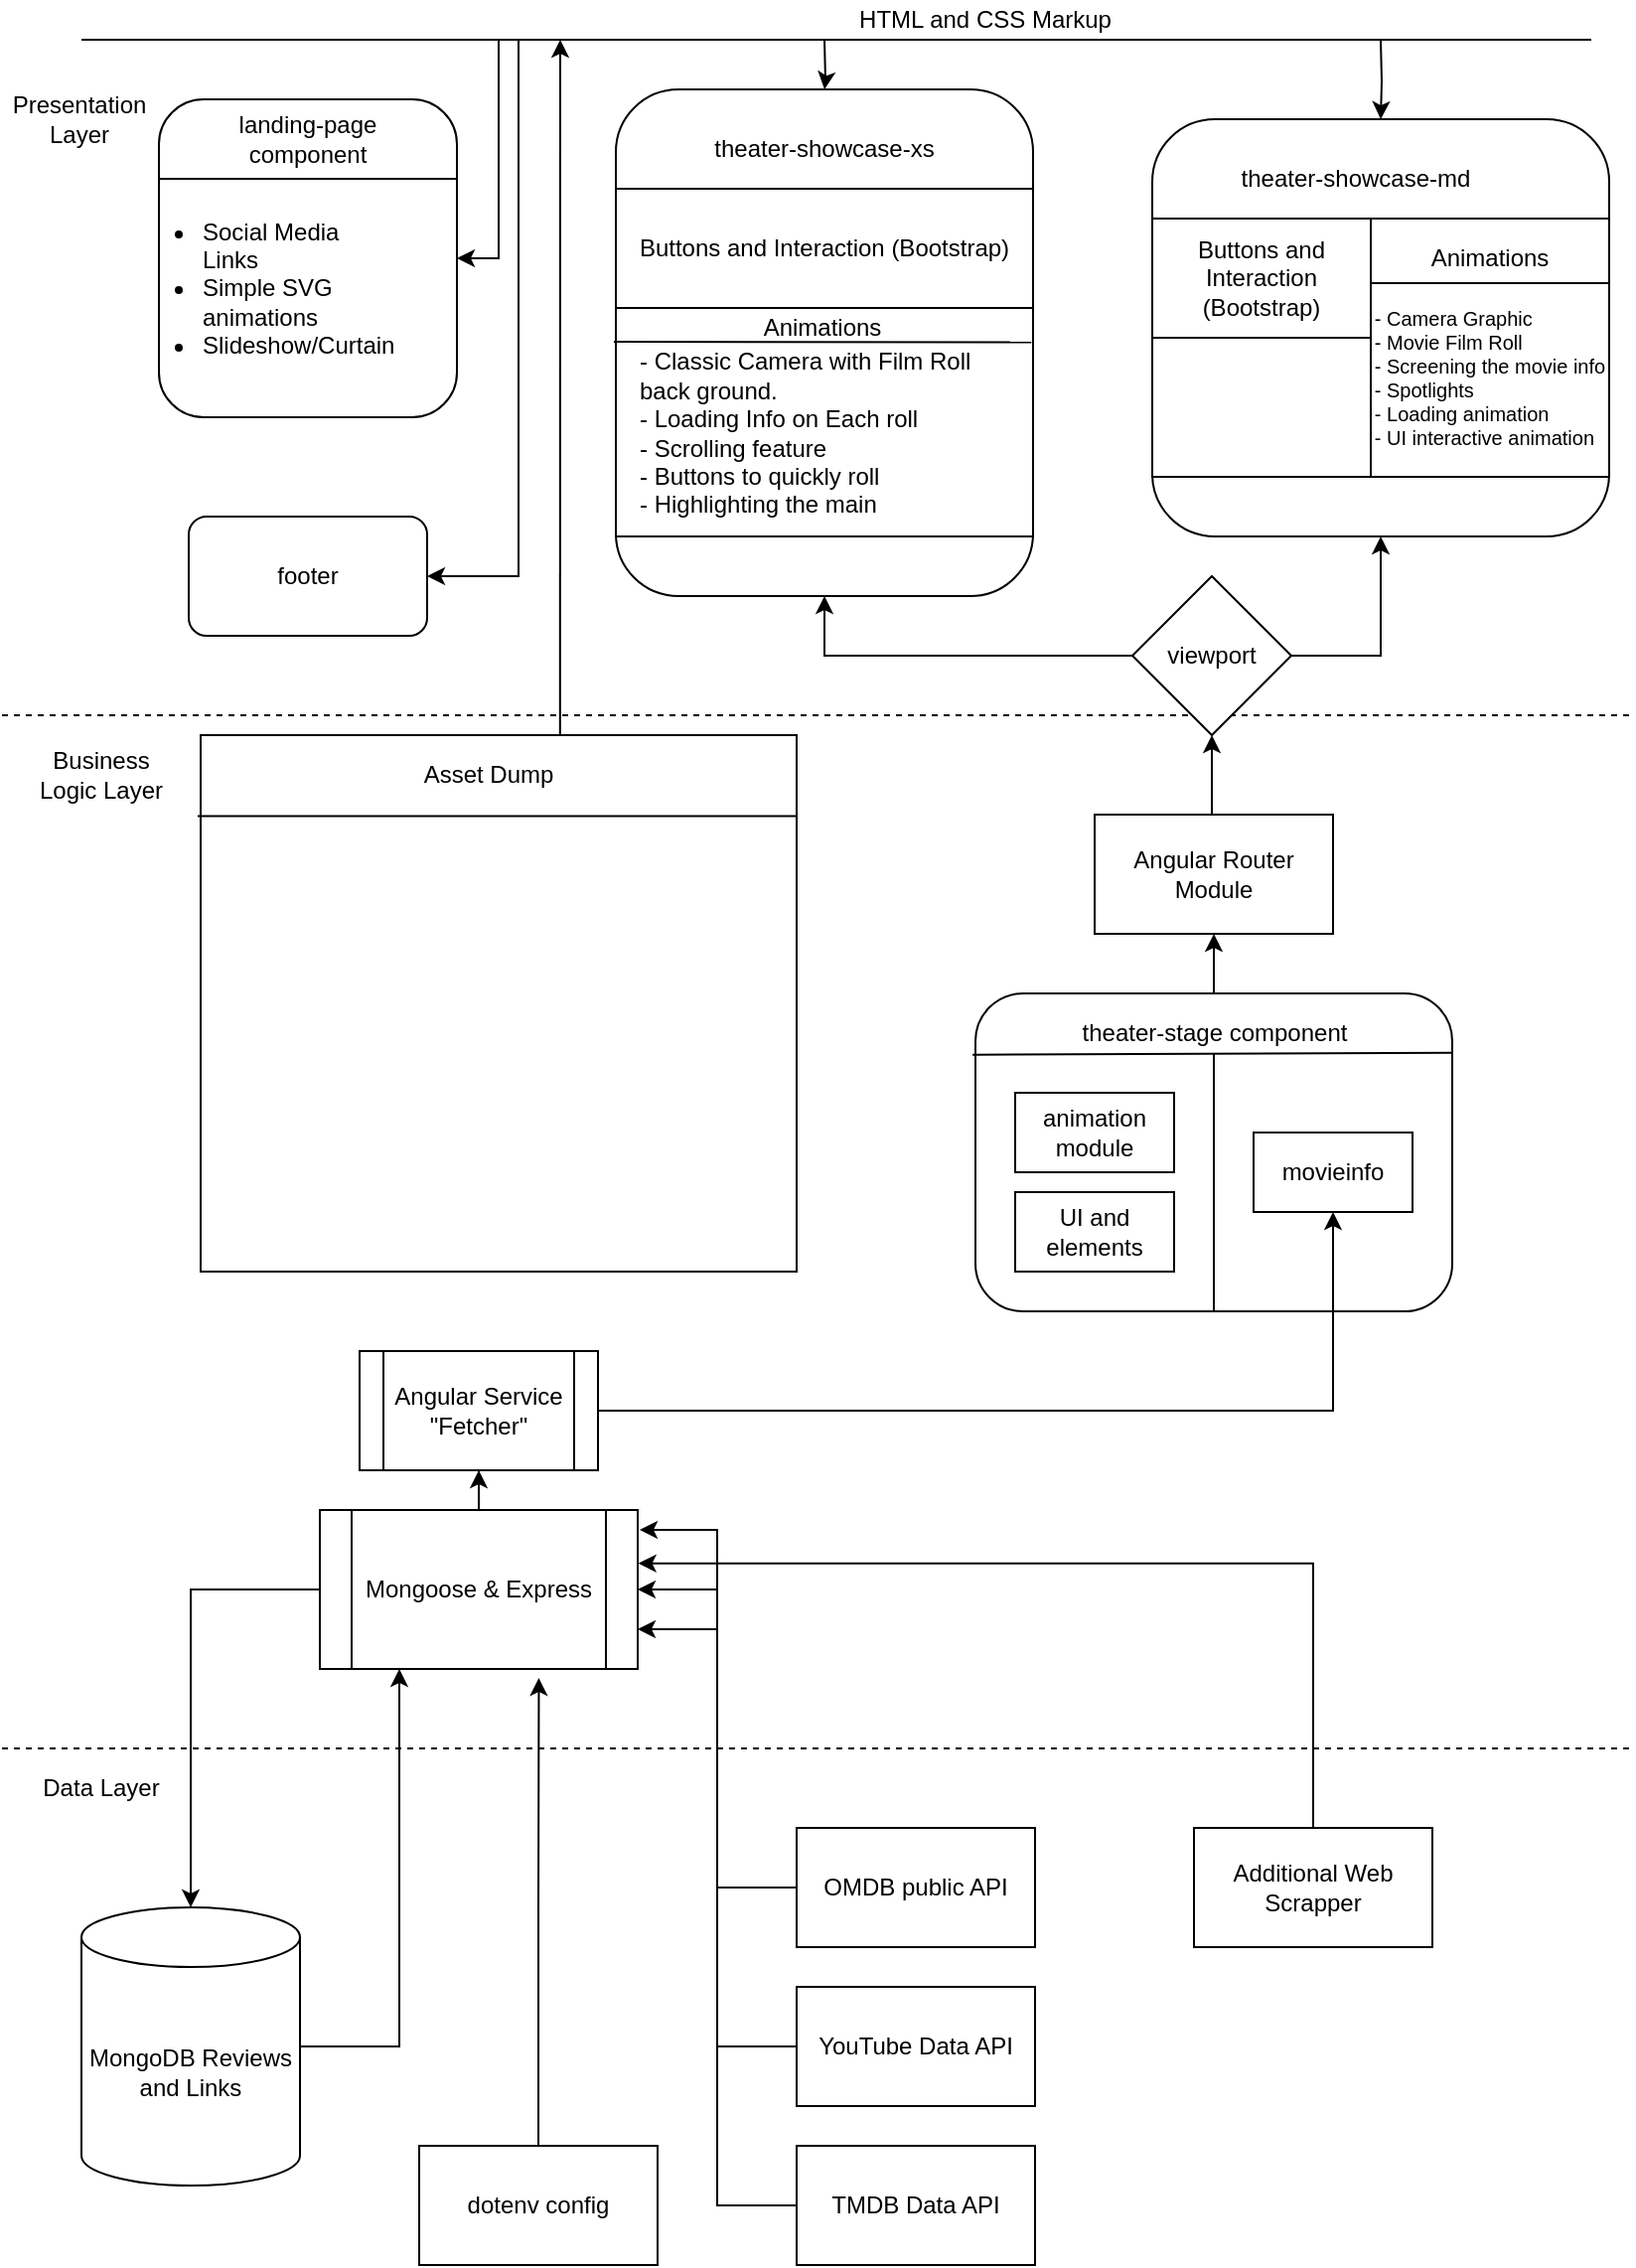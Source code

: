 <mxfile version="13.10.4" type="device"><diagram id="C5RBs43oDa-KdzZeNtuy" name="Page-1"><mxGraphModel dx="1517" dy="994" grid="1" gridSize="10" guides="1" tooltips="1" connect="1" arrows="1" fold="1" page="1" pageScale="1" pageWidth="827" pageHeight="1169" math="0" shadow="0"><root><mxCell id="WIyWlLk6GJQsqaUBKTNV-0"/><mxCell id="WIyWlLk6GJQsqaUBKTNV-1" parent="WIyWlLk6GJQsqaUBKTNV-0"/><mxCell id="h5FsPJ3BeWU3kqD3JwBO-0" value="" style="endArrow=none;dashed=1;html=1;" edge="1" parent="WIyWlLk6GJQsqaUBKTNV-1"><mxGeometry width="50" height="50" relative="1" as="geometry"><mxPoint y="880" as="sourcePoint"/><mxPoint x="820" y="880" as="targetPoint"/></mxGeometry></mxCell><mxCell id="h5FsPJ3BeWU3kqD3JwBO-2" value="Data Layer" style="text;html=1;strokeColor=none;fillColor=none;align=center;verticalAlign=middle;whiteSpace=wrap;rounded=0;" vertex="1" parent="WIyWlLk6GJQsqaUBKTNV-1"><mxGeometry x="10" y="890" width="80" height="20" as="geometry"/></mxCell><mxCell id="h5FsPJ3BeWU3kqD3JwBO-3" value="Business Logic Layer" style="text;html=1;strokeColor=none;fillColor=none;align=center;verticalAlign=middle;whiteSpace=wrap;rounded=0;" vertex="1" parent="WIyWlLk6GJQsqaUBKTNV-1"><mxGeometry x="10" y="380" width="80" height="20" as="geometry"/></mxCell><mxCell id="h5FsPJ3BeWU3kqD3JwBO-4" value="Presentation Layer" style="text;html=1;strokeColor=none;fillColor=none;align=center;verticalAlign=middle;whiteSpace=wrap;rounded=0;" vertex="1" parent="WIyWlLk6GJQsqaUBKTNV-1"><mxGeometry x="19" y="50" width="40" height="20" as="geometry"/></mxCell><mxCell id="h5FsPJ3BeWU3kqD3JwBO-24" style="edgeStyle=orthogonalEdgeStyle;rounded=0;orthogonalLoop=1;jettySize=auto;html=1;" edge="1" parent="WIyWlLk6GJQsqaUBKTNV-1" source="h5FsPJ3BeWU3kqD3JwBO-5" target="h5FsPJ3BeWU3kqD3JwBO-13"><mxGeometry relative="1" as="geometry"><Array as="points"><mxPoint x="200" y="1030"/></Array></mxGeometry></mxCell><mxCell id="h5FsPJ3BeWU3kqD3JwBO-5" value="&lt;div&gt;MongoDB Reviews&lt;/div&gt;&lt;div&gt;and Links&lt;br&gt;&lt;/div&gt;" style="shape=cylinder3;whiteSpace=wrap;html=1;boundedLbl=1;backgroundOutline=1;size=15;" vertex="1" parent="WIyWlLk6GJQsqaUBKTNV-1"><mxGeometry x="40" y="960" width="110" height="140" as="geometry"/></mxCell><mxCell id="h5FsPJ3BeWU3kqD3JwBO-7" value="Angular Service &quot;Fetcher&quot;" style="shape=process;whiteSpace=wrap;html=1;backgroundOutline=1;" vertex="1" parent="WIyWlLk6GJQsqaUBKTNV-1"><mxGeometry x="180" y="680" width="120" height="60" as="geometry"/></mxCell><mxCell id="h5FsPJ3BeWU3kqD3JwBO-61" style="edgeStyle=orthogonalEdgeStyle;rounded=0;orthogonalLoop=1;jettySize=auto;html=1;entryX=1;entryY=0.5;entryDx=0;entryDy=0;" edge="1" parent="WIyWlLk6GJQsqaUBKTNV-1" source="h5FsPJ3BeWU3kqD3JwBO-8" target="h5FsPJ3BeWU3kqD3JwBO-13"><mxGeometry relative="1" as="geometry"/></mxCell><mxCell id="h5FsPJ3BeWU3kqD3JwBO-8" value="OMDB public API" style="rounded=0;whiteSpace=wrap;html=1;" vertex="1" parent="WIyWlLk6GJQsqaUBKTNV-1"><mxGeometry x="400" y="920" width="120" height="60" as="geometry"/></mxCell><mxCell id="h5FsPJ3BeWU3kqD3JwBO-20" style="edgeStyle=orthogonalEdgeStyle;rounded=0;orthogonalLoop=1;jettySize=auto;html=1;entryX=1;entryY=0.75;entryDx=0;entryDy=0;" edge="1" parent="WIyWlLk6GJQsqaUBKTNV-1" source="h5FsPJ3BeWU3kqD3JwBO-9" target="h5FsPJ3BeWU3kqD3JwBO-13"><mxGeometry relative="1" as="geometry"/></mxCell><mxCell id="h5FsPJ3BeWU3kqD3JwBO-9" value="YouTube Data API" style="rounded=0;whiteSpace=wrap;html=1;" vertex="1" parent="WIyWlLk6GJQsqaUBKTNV-1"><mxGeometry x="400" y="1000" width="120" height="60" as="geometry"/></mxCell><mxCell id="h5FsPJ3BeWU3kqD3JwBO-21" style="edgeStyle=orthogonalEdgeStyle;rounded=0;orthogonalLoop=1;jettySize=auto;html=1;" edge="1" parent="WIyWlLk6GJQsqaUBKTNV-1" source="h5FsPJ3BeWU3kqD3JwBO-10"><mxGeometry relative="1" as="geometry"><mxPoint x="321" y="770" as="targetPoint"/><Array as="points"><mxPoint x="360" y="1110"/><mxPoint x="360" y="770"/><mxPoint x="321" y="770"/></Array></mxGeometry></mxCell><mxCell id="h5FsPJ3BeWU3kqD3JwBO-10" value="TMDB Data API" style="rounded=0;whiteSpace=wrap;html=1;" vertex="1" parent="WIyWlLk6GJQsqaUBKTNV-1"><mxGeometry x="400" y="1080" width="120" height="60" as="geometry"/></mxCell><mxCell id="h5FsPJ3BeWU3kqD3JwBO-63" style="edgeStyle=orthogonalEdgeStyle;rounded=0;orthogonalLoop=1;jettySize=auto;html=1;entryX=1.002;entryY=0.336;entryDx=0;entryDy=0;entryPerimeter=0;" edge="1" parent="WIyWlLk6GJQsqaUBKTNV-1" source="h5FsPJ3BeWU3kqD3JwBO-11" target="h5FsPJ3BeWU3kqD3JwBO-13"><mxGeometry relative="1" as="geometry"><Array as="points"><mxPoint x="660" y="787"/></Array></mxGeometry></mxCell><mxCell id="h5FsPJ3BeWU3kqD3JwBO-11" value="Additional Web Scrapper" style="rounded=0;whiteSpace=wrap;html=1;" vertex="1" parent="WIyWlLk6GJQsqaUBKTNV-1"><mxGeometry x="600" y="920" width="120" height="60" as="geometry"/></mxCell><mxCell id="h5FsPJ3BeWU3kqD3JwBO-23" style="edgeStyle=orthogonalEdgeStyle;rounded=0;orthogonalLoop=1;jettySize=auto;html=1;" edge="1" parent="WIyWlLk6GJQsqaUBKTNV-1" source="h5FsPJ3BeWU3kqD3JwBO-13" target="h5FsPJ3BeWU3kqD3JwBO-5"><mxGeometry relative="1" as="geometry"/></mxCell><mxCell id="h5FsPJ3BeWU3kqD3JwBO-25" style="edgeStyle=orthogonalEdgeStyle;rounded=0;orthogonalLoop=1;jettySize=auto;html=1;entryX=0.5;entryY=1;entryDx=0;entryDy=0;" edge="1" parent="WIyWlLk6GJQsqaUBKTNV-1" source="h5FsPJ3BeWU3kqD3JwBO-13" target="h5FsPJ3BeWU3kqD3JwBO-7"><mxGeometry relative="1" as="geometry"/></mxCell><mxCell id="h5FsPJ3BeWU3kqD3JwBO-13" value="Mongoose &amp;amp; Express " style="shape=process;whiteSpace=wrap;html=1;backgroundOutline=1;" vertex="1" parent="WIyWlLk6GJQsqaUBKTNV-1"><mxGeometry x="160" y="760" width="160" height="80" as="geometry"/></mxCell><mxCell id="h5FsPJ3BeWU3kqD3JwBO-15" style="edgeStyle=orthogonalEdgeStyle;rounded=0;orthogonalLoop=1;jettySize=auto;html=1;entryX=0.689;entryY=1.057;entryDx=0;entryDy=0;entryPerimeter=0;" edge="1" parent="WIyWlLk6GJQsqaUBKTNV-1" source="h5FsPJ3BeWU3kqD3JwBO-14" target="h5FsPJ3BeWU3kqD3JwBO-13"><mxGeometry relative="1" as="geometry"/></mxCell><mxCell id="h5FsPJ3BeWU3kqD3JwBO-14" value="dotenv config" style="rounded=0;whiteSpace=wrap;html=1;" vertex="1" parent="WIyWlLk6GJQsqaUBKTNV-1"><mxGeometry x="210" y="1080" width="120" height="60" as="geometry"/></mxCell><mxCell id="h5FsPJ3BeWU3kqD3JwBO-81" style="edgeStyle=orthogonalEdgeStyle;rounded=0;orthogonalLoop=1;jettySize=auto;html=1;exitX=0.5;exitY=0;exitDx=0;exitDy=0;entryX=0.5;entryY=1;entryDx=0;entryDy=0;" edge="1" parent="WIyWlLk6GJQsqaUBKTNV-1" source="h5FsPJ3BeWU3kqD3JwBO-27" target="h5FsPJ3BeWU3kqD3JwBO-71"><mxGeometry relative="1" as="geometry"/></mxCell><mxCell id="h5FsPJ3BeWU3kqD3JwBO-27" value="" style="rounded=1;whiteSpace=wrap;html=1;" vertex="1" parent="WIyWlLk6GJQsqaUBKTNV-1"><mxGeometry x="490" y="500" width="240" height="160" as="geometry"/></mxCell><mxCell id="h5FsPJ3BeWU3kqD3JwBO-28" value="" style="endArrow=none;html=1;exitX=-0.006;exitY=0.193;exitDx=0;exitDy=0;exitPerimeter=0;entryX=1;entryY=0.187;entryDx=0;entryDy=0;entryPerimeter=0;" edge="1" parent="WIyWlLk6GJQsqaUBKTNV-1" source="h5FsPJ3BeWU3kqD3JwBO-27" target="h5FsPJ3BeWU3kqD3JwBO-27"><mxGeometry width="50" height="50" relative="1" as="geometry"><mxPoint x="60" y="580" as="sourcePoint"/><mxPoint x="110" y="530" as="targetPoint"/></mxGeometry></mxCell><mxCell id="h5FsPJ3BeWU3kqD3JwBO-29" value="" style="endArrow=none;html=1;exitX=0.5;exitY=1;exitDx=0;exitDy=0;entryX=0.5;entryY=1;entryDx=0;entryDy=0;" edge="1" parent="WIyWlLk6GJQsqaUBKTNV-1" source="h5FsPJ3BeWU3kqD3JwBO-27" target="h5FsPJ3BeWU3kqD3JwBO-30"><mxGeometry width="50" height="50" relative="1" as="geometry"><mxPoint x="190" y="640" as="sourcePoint"/><mxPoint x="210" y="560" as="targetPoint"/></mxGeometry></mxCell><mxCell id="h5FsPJ3BeWU3kqD3JwBO-30" value="theater-stage component" style="text;html=1;strokeColor=none;fillColor=none;align=center;verticalAlign=middle;whiteSpace=wrap;rounded=0;" vertex="1" parent="WIyWlLk6GJQsqaUBKTNV-1"><mxGeometry x="537.5" y="510" width="145" height="20" as="geometry"/></mxCell><mxCell id="h5FsPJ3BeWU3kqD3JwBO-31" value="movieinfo" style="rounded=0;whiteSpace=wrap;html=1;" vertex="1" parent="WIyWlLk6GJQsqaUBKTNV-1"><mxGeometry x="630" y="570" width="80" height="40" as="geometry"/></mxCell><mxCell id="h5FsPJ3BeWU3kqD3JwBO-33" value="animation module" style="rounded=0;whiteSpace=wrap;html=1;" vertex="1" parent="WIyWlLk6GJQsqaUBKTNV-1"><mxGeometry x="510" y="550" width="80" height="40" as="geometry"/></mxCell><mxCell id="h5FsPJ3BeWU3kqD3JwBO-117" style="edgeStyle=orthogonalEdgeStyle;rounded=0;orthogonalLoop=1;jettySize=auto;html=1;" edge="1" parent="WIyWlLk6GJQsqaUBKTNV-1" target="h5FsPJ3BeWU3kqD3JwBO-34"><mxGeometry relative="1" as="geometry"><mxPoint x="240" y="20" as="sourcePoint"/><Array as="points"><mxPoint x="250" y="20"/><mxPoint x="250" y="130"/></Array></mxGeometry></mxCell><mxCell id="h5FsPJ3BeWU3kqD3JwBO-34" value="" style="rounded=1;whiteSpace=wrap;html=1;" vertex="1" parent="WIyWlLk6GJQsqaUBKTNV-1"><mxGeometry x="79" y="50" width="150" height="160" as="geometry"/></mxCell><mxCell id="h5FsPJ3BeWU3kqD3JwBO-40" value="" style="endArrow=none;html=1;exitX=0;exitY=0.25;exitDx=0;exitDy=0;entryX=1;entryY=0.25;entryDx=0;entryDy=0;" edge="1" parent="WIyWlLk6GJQsqaUBKTNV-1" source="h5FsPJ3BeWU3kqD3JwBO-34" target="h5FsPJ3BeWU3kqD3JwBO-34"><mxGeometry width="50" height="50" relative="1" as="geometry"><mxPoint x="49" y="170" as="sourcePoint"/><mxPoint x="99" y="120" as="targetPoint"/></mxGeometry></mxCell><mxCell id="h5FsPJ3BeWU3kqD3JwBO-41" value="&lt;div&gt;landing-page component&lt;/div&gt;" style="text;html=1;strokeColor=none;fillColor=none;align=center;verticalAlign=middle;whiteSpace=wrap;rounded=0;" vertex="1" parent="WIyWlLk6GJQsqaUBKTNV-1"><mxGeometry x="109" y="60" width="90" height="20" as="geometry"/></mxCell><mxCell id="h5FsPJ3BeWU3kqD3JwBO-42" value="&lt;ul&gt;&lt;li&gt;Social Media Links&lt;/li&gt;&lt;li&gt;Simple SVG animations &lt;br&gt;&lt;/li&gt;&lt;li&gt;Slideshow/Curtain&lt;br&gt;&lt;/li&gt;&lt;/ul&gt;" style="text;html=1;strokeColor=none;fillColor=none;align=left;verticalAlign=middle;whiteSpace=wrap;rounded=0;" vertex="1" parent="WIyWlLk6GJQsqaUBKTNV-1"><mxGeometry x="59" y="90" width="130" height="110" as="geometry"/></mxCell><mxCell id="h5FsPJ3BeWU3kqD3JwBO-119" style="edgeStyle=orthogonalEdgeStyle;rounded=0;orthogonalLoop=1;jettySize=auto;html=1;" edge="1" parent="WIyWlLk6GJQsqaUBKTNV-1" target="h5FsPJ3BeWU3kqD3JwBO-43"><mxGeometry relative="1" as="geometry"><mxPoint x="694" y="20" as="sourcePoint"/></mxGeometry></mxCell><mxCell id="h5FsPJ3BeWU3kqD3JwBO-43" value="" style="rounded=1;whiteSpace=wrap;html=1;" vertex="1" parent="WIyWlLk6GJQsqaUBKTNV-1"><mxGeometry x="579" y="60" width="230" height="210" as="geometry"/></mxCell><mxCell id="h5FsPJ3BeWU3kqD3JwBO-44" value="" style="endArrow=none;html=1;exitX=0;exitY=0;exitDx=0;exitDy=0;" edge="1" parent="WIyWlLk6GJQsqaUBKTNV-1" source="h5FsPJ3BeWU3kqD3JwBO-46"><mxGeometry width="50" height="50" relative="1" as="geometry"><mxPoint x="569" y="110" as="sourcePoint"/><mxPoint x="809" y="110" as="targetPoint"/></mxGeometry></mxCell><mxCell id="h5FsPJ3BeWU3kqD3JwBO-45" value="theater-showcase-md" style="text;html=1;strokeColor=none;fillColor=none;align=center;verticalAlign=middle;whiteSpace=wrap;rounded=0;" vertex="1" parent="WIyWlLk6GJQsqaUBKTNV-1"><mxGeometry x="619" y="80" width="125" height="20" as="geometry"/></mxCell><mxCell id="h5FsPJ3BeWU3kqD3JwBO-46" value="Buttons and Interaction (Bootstrap)" style="rounded=0;whiteSpace=wrap;html=1;" vertex="1" parent="WIyWlLk6GJQsqaUBKTNV-1"><mxGeometry x="579" y="110" width="110" height="60" as="geometry"/></mxCell><mxCell id="h5FsPJ3BeWU3kqD3JwBO-48" value="" style="rounded=0;whiteSpace=wrap;html=1;align=left;" vertex="1" parent="WIyWlLk6GJQsqaUBKTNV-1"><mxGeometry x="689" y="110" width="120" height="130" as="geometry"/></mxCell><mxCell id="h5FsPJ3BeWU3kqD3JwBO-49" value="" style="endArrow=none;html=1;exitX=0;exitY=0.25;exitDx=0;exitDy=0;entryX=1;entryY=0.25;entryDx=0;entryDy=0;" edge="1" parent="WIyWlLk6GJQsqaUBKTNV-1" source="h5FsPJ3BeWU3kqD3JwBO-48" target="h5FsPJ3BeWU3kqD3JwBO-48"><mxGeometry width="50" height="50" relative="1" as="geometry"><mxPoint x="769" y="240" as="sourcePoint"/><mxPoint x="819" y="190" as="targetPoint"/></mxGeometry></mxCell><mxCell id="h5FsPJ3BeWU3kqD3JwBO-50" value="&lt;div&gt;Animations&lt;/div&gt;" style="text;html=1;strokeColor=none;fillColor=none;align=center;verticalAlign=middle;whiteSpace=wrap;rounded=0;" vertex="1" parent="WIyWlLk6GJQsqaUBKTNV-1"><mxGeometry x="729" y="120" width="40" height="20" as="geometry"/></mxCell><mxCell id="h5FsPJ3BeWU3kqD3JwBO-52" value="&lt;div style=&quot;font-size: 10px&quot; align=&quot;left&quot;&gt;&lt;font style=&quot;font-size: 10px&quot;&gt;- Camera Graphic&lt;/font&gt;&lt;/div&gt;&lt;div style=&quot;font-size: 10px&quot; align=&quot;left&quot;&gt;&lt;font style=&quot;font-size: 10px&quot;&gt;- Movie Film Roll&lt;br&gt;&lt;/font&gt;&lt;/div&gt;&lt;div style=&quot;font-size: 10px&quot; align=&quot;left&quot;&gt;&lt;font style=&quot;font-size: 10px&quot;&gt;- Screening the movie info&lt;/font&gt;&lt;/div&gt;&lt;div style=&quot;font-size: 10px&quot; align=&quot;left&quot;&gt;&lt;font style=&quot;font-size: 10px&quot;&gt;- Spotlights&lt;/font&gt;&lt;/div&gt;&lt;div style=&quot;font-size: 10px&quot; align=&quot;left&quot;&gt;&lt;font style=&quot;font-size: 10px&quot;&gt;- Loading animation&lt;/font&gt;&lt;/div&gt;&lt;div style=&quot;font-size: 10px&quot; align=&quot;left&quot;&gt;&lt;font style=&quot;font-size: 10px&quot;&gt;- UI interactive animation&lt;br&gt;&lt;/font&gt;&lt;/div&gt;" style="text;html=1;strokeColor=none;fillColor=none;align=center;verticalAlign=middle;whiteSpace=wrap;rounded=0;" vertex="1" parent="WIyWlLk6GJQsqaUBKTNV-1"><mxGeometry x="689" y="140" width="120" height="100" as="geometry"/></mxCell><mxCell id="h5FsPJ3BeWU3kqD3JwBO-53" value="" style="rounded=0;whiteSpace=wrap;html=1;" vertex="1" parent="WIyWlLk6GJQsqaUBKTNV-1"><mxGeometry x="579" y="170" width="110" height="70" as="geometry"/></mxCell><mxCell id="h5FsPJ3BeWU3kqD3JwBO-118" style="edgeStyle=orthogonalEdgeStyle;rounded=0;orthogonalLoop=1;jettySize=auto;html=1;" edge="1" parent="WIyWlLk6GJQsqaUBKTNV-1" target="h5FsPJ3BeWU3kqD3JwBO-56"><mxGeometry relative="1" as="geometry"><mxPoint x="414" y="20" as="sourcePoint"/></mxGeometry></mxCell><mxCell id="h5FsPJ3BeWU3kqD3JwBO-56" value="" style="rounded=1;whiteSpace=wrap;html=1;" vertex="1" parent="WIyWlLk6GJQsqaUBKTNV-1"><mxGeometry x="309" y="45" width="210" height="255" as="geometry"/></mxCell><mxCell id="h5FsPJ3BeWU3kqD3JwBO-57" value="" style="rounded=0;whiteSpace=wrap;html=1;" vertex="1" parent="WIyWlLk6GJQsqaUBKTNV-1"><mxGeometry x="100" y="370" width="300" height="270" as="geometry"/></mxCell><mxCell id="h5FsPJ3BeWU3kqD3JwBO-58" value="" style="endArrow=none;html=1;exitX=-0.005;exitY=0.151;exitDx=0;exitDy=0;exitPerimeter=0;entryX=0.999;entryY=0.151;entryDx=0;entryDy=0;entryPerimeter=0;" edge="1" parent="WIyWlLk6GJQsqaUBKTNV-1" source="h5FsPJ3BeWU3kqD3JwBO-57" target="h5FsPJ3BeWU3kqD3JwBO-57"><mxGeometry width="50" height="50" relative="1" as="geometry"><mxPoint x="480" y="460" as="sourcePoint"/><mxPoint x="530" y="410" as="targetPoint"/></mxGeometry></mxCell><mxCell id="h5FsPJ3BeWU3kqD3JwBO-59" value="Asset Dump " style="text;html=1;strokeColor=none;fillColor=none;align=center;verticalAlign=middle;whiteSpace=wrap;rounded=0;" vertex="1" parent="WIyWlLk6GJQsqaUBKTNV-1"><mxGeometry x="190" y="380" width="110" height="20" as="geometry"/></mxCell><mxCell id="h5FsPJ3BeWU3kqD3JwBO-106" style="edgeStyle=orthogonalEdgeStyle;rounded=0;orthogonalLoop=1;jettySize=auto;html=1;entryX=0.5;entryY=1;entryDx=0;entryDy=0;" edge="1" parent="WIyWlLk6GJQsqaUBKTNV-1" source="h5FsPJ3BeWU3kqD3JwBO-71" target="h5FsPJ3BeWU3kqD3JwBO-90"><mxGeometry relative="1" as="geometry"><Array as="points"><mxPoint x="609" y="400"/><mxPoint x="609" y="400"/></Array></mxGeometry></mxCell><mxCell id="h5FsPJ3BeWU3kqD3JwBO-71" value="&lt;div&gt;Angular Router Module&lt;/div&gt;" style="rounded=0;whiteSpace=wrap;html=1;" vertex="1" parent="WIyWlLk6GJQsqaUBKTNV-1"><mxGeometry x="550" y="410" width="120" height="60" as="geometry"/></mxCell><mxCell id="h5FsPJ3BeWU3kqD3JwBO-72" value="theater-showcase-xs" style="text;html=1;strokeColor=none;fillColor=none;align=center;verticalAlign=middle;whiteSpace=wrap;rounded=0;" vertex="1" parent="WIyWlLk6GJQsqaUBKTNV-1"><mxGeometry x="339" y="65" width="150" height="20" as="geometry"/></mxCell><mxCell id="h5FsPJ3BeWU3kqD3JwBO-73" value="Buttons and Interaction (Bootstrap)" style="rounded=0;whiteSpace=wrap;html=1;" vertex="1" parent="WIyWlLk6GJQsqaUBKTNV-1"><mxGeometry x="309" y="95" width="210" height="60" as="geometry"/></mxCell><mxCell id="h5FsPJ3BeWU3kqD3JwBO-74" value="" style="rounded=0;whiteSpace=wrap;html=1;" vertex="1" parent="WIyWlLk6GJQsqaUBKTNV-1"><mxGeometry x="309" y="155" width="210" height="115" as="geometry"/></mxCell><mxCell id="h5FsPJ3BeWU3kqD3JwBO-75" value="" style="endArrow=none;html=1;exitX=-0.005;exitY=0.148;exitDx=0;exitDy=0;entryX=0.996;entryY=0.15;entryDx=0;entryDy=0;entryPerimeter=0;exitPerimeter=0;" edge="1" parent="WIyWlLk6GJQsqaUBKTNV-1" source="h5FsPJ3BeWU3kqD3JwBO-74" target="h5FsPJ3BeWU3kqD3JwBO-74"><mxGeometry width="50" height="50" relative="1" as="geometry"><mxPoint x="309" y="235" as="sourcePoint"/><mxPoint x="359" y="185" as="targetPoint"/></mxGeometry></mxCell><mxCell id="h5FsPJ3BeWU3kqD3JwBO-77" value="&lt;div&gt;Animations&lt;/div&gt;" style="text;html=1;strokeColor=none;fillColor=none;align=center;verticalAlign=middle;whiteSpace=wrap;rounded=0;" vertex="1" parent="WIyWlLk6GJQsqaUBKTNV-1"><mxGeometry x="393" y="155" width="40" height="20" as="geometry"/></mxCell><mxCell id="h5FsPJ3BeWU3kqD3JwBO-78" value="&lt;div&gt;- Classic Camera with Film Roll back ground. &lt;br&gt;&lt;/div&gt;&lt;div&gt;- Loading Info on Each roll&lt;/div&gt;&lt;div&gt;- Scrolling feature&lt;/div&gt;&lt;div&gt;- Buttons to quickly roll&lt;/div&gt;&lt;div&gt;- Highlighting the main&lt;br&gt;&lt;/div&gt;" style="text;html=1;strokeColor=none;fillColor=none;align=left;verticalAlign=middle;whiteSpace=wrap;rounded=0;" vertex="1" parent="WIyWlLk6GJQsqaUBKTNV-1"><mxGeometry x="319" y="185" width="190" height="65" as="geometry"/></mxCell><mxCell id="h5FsPJ3BeWU3kqD3JwBO-80" value="UI and elements" style="rounded=0;whiteSpace=wrap;html=1;" vertex="1" parent="WIyWlLk6GJQsqaUBKTNV-1"><mxGeometry x="510" y="600" width="80" height="40" as="geometry"/></mxCell><mxCell id="h5FsPJ3BeWU3kqD3JwBO-89" value="" style="endArrow=none;dashed=1;html=1;" edge="1" parent="WIyWlLk6GJQsqaUBKTNV-1"><mxGeometry width="50" height="50" relative="1" as="geometry"><mxPoint y="360" as="sourcePoint"/><mxPoint x="820" y="360" as="targetPoint"/></mxGeometry></mxCell><mxCell id="h5FsPJ3BeWU3kqD3JwBO-107" style="edgeStyle=orthogonalEdgeStyle;rounded=0;orthogonalLoop=1;jettySize=auto;html=1;entryX=0.5;entryY=1;entryDx=0;entryDy=0;" edge="1" parent="WIyWlLk6GJQsqaUBKTNV-1" source="h5FsPJ3BeWU3kqD3JwBO-90" target="h5FsPJ3BeWU3kqD3JwBO-56"><mxGeometry relative="1" as="geometry"><Array as="points"><mxPoint x="414" y="330"/></Array></mxGeometry></mxCell><mxCell id="h5FsPJ3BeWU3kqD3JwBO-109" style="edgeStyle=orthogonalEdgeStyle;rounded=0;orthogonalLoop=1;jettySize=auto;html=1;entryX=0.5;entryY=1;entryDx=0;entryDy=0;" edge="1" parent="WIyWlLk6GJQsqaUBKTNV-1" source="h5FsPJ3BeWU3kqD3JwBO-90" target="h5FsPJ3BeWU3kqD3JwBO-43"><mxGeometry relative="1" as="geometry"><Array as="points"><mxPoint x="609" y="330"/><mxPoint x="694" y="330"/></Array></mxGeometry></mxCell><mxCell id="h5FsPJ3BeWU3kqD3JwBO-90" value="viewport" style="rhombus;whiteSpace=wrap;html=1;" vertex="1" parent="WIyWlLk6GJQsqaUBKTNV-1"><mxGeometry x="569" y="290" width="80" height="80" as="geometry"/></mxCell><mxCell id="h5FsPJ3BeWU3kqD3JwBO-116" style="edgeStyle=orthogonalEdgeStyle;rounded=0;orthogonalLoop=1;jettySize=auto;html=1;" edge="1" parent="WIyWlLk6GJQsqaUBKTNV-1" target="h5FsPJ3BeWU3kqD3JwBO-111"><mxGeometry relative="1" as="geometry"><mxPoint x="260" y="20" as="sourcePoint"/><Array as="points"><mxPoint x="260" y="20"/><mxPoint x="260" y="290"/></Array></mxGeometry></mxCell><mxCell id="h5FsPJ3BeWU3kqD3JwBO-111" value="&lt;div&gt;footer&lt;/div&gt;" style="rounded=1;whiteSpace=wrap;html=1;" vertex="1" parent="WIyWlLk6GJQsqaUBKTNV-1"><mxGeometry x="94" y="260" width="120" height="60" as="geometry"/></mxCell><mxCell id="h5FsPJ3BeWU3kqD3JwBO-114" value="" style="endArrow=none;html=1;" edge="1" parent="WIyWlLk6GJQsqaUBKTNV-1"><mxGeometry width="50" height="50" relative="1" as="geometry"><mxPoint x="40" y="20" as="sourcePoint"/><mxPoint x="800" y="20" as="targetPoint"/></mxGeometry></mxCell><mxCell id="h5FsPJ3BeWU3kqD3JwBO-115" value="" style="endArrow=classic;html=1;exitX=0.603;exitY=0;exitDx=0;exitDy=0;exitPerimeter=0;" edge="1" parent="WIyWlLk6GJQsqaUBKTNV-1" source="h5FsPJ3BeWU3kqD3JwBO-57"><mxGeometry width="50" height="50" relative="1" as="geometry"><mxPoint x="240" y="290" as="sourcePoint"/><mxPoint x="281" y="20" as="targetPoint"/></mxGeometry></mxCell><mxCell id="h5FsPJ3BeWU3kqD3JwBO-120" value="HTML and CSS Markup" style="text;html=1;strokeColor=none;fillColor=none;align=center;verticalAlign=middle;whiteSpace=wrap;rounded=0;" vertex="1" parent="WIyWlLk6GJQsqaUBKTNV-1"><mxGeometry x="360" width="270" height="20" as="geometry"/></mxCell><mxCell id="h5FsPJ3BeWU3kqD3JwBO-121" style="edgeStyle=orthogonalEdgeStyle;rounded=0;orthogonalLoop=1;jettySize=auto;html=1;" edge="1" parent="WIyWlLk6GJQsqaUBKTNV-1" source="h5FsPJ3BeWU3kqD3JwBO-7" target="h5FsPJ3BeWU3kqD3JwBO-31"><mxGeometry relative="1" as="geometry"/></mxCell></root></mxGraphModel></diagram></mxfile>